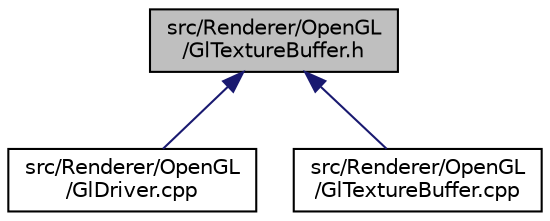 digraph "src/Renderer/OpenGL/GlTextureBuffer.h"
{
  edge [fontname="Helvetica",fontsize="10",labelfontname="Helvetica",labelfontsize="10"];
  node [fontname="Helvetica",fontsize="10",shape=record];
  Node1 [label="src/Renderer/OpenGL\l/GlTextureBuffer.h",height=0.2,width=0.4,color="black", fillcolor="grey75", style="filled" fontcolor="black"];
  Node1 -> Node2 [dir="back",color="midnightblue",fontsize="10",style="solid"];
  Node2 [label="src/Renderer/OpenGL\l/GlDriver.cpp",height=0.2,width=0.4,color="black", fillcolor="white", style="filled",URL="$_gl_driver_8cpp.html"];
  Node1 -> Node3 [dir="back",color="midnightblue",fontsize="10",style="solid"];
  Node3 [label="src/Renderer/OpenGL\l/GlTextureBuffer.cpp",height=0.2,width=0.4,color="black", fillcolor="white", style="filled",URL="$_gl_texture_buffer_8cpp.html"];
}

